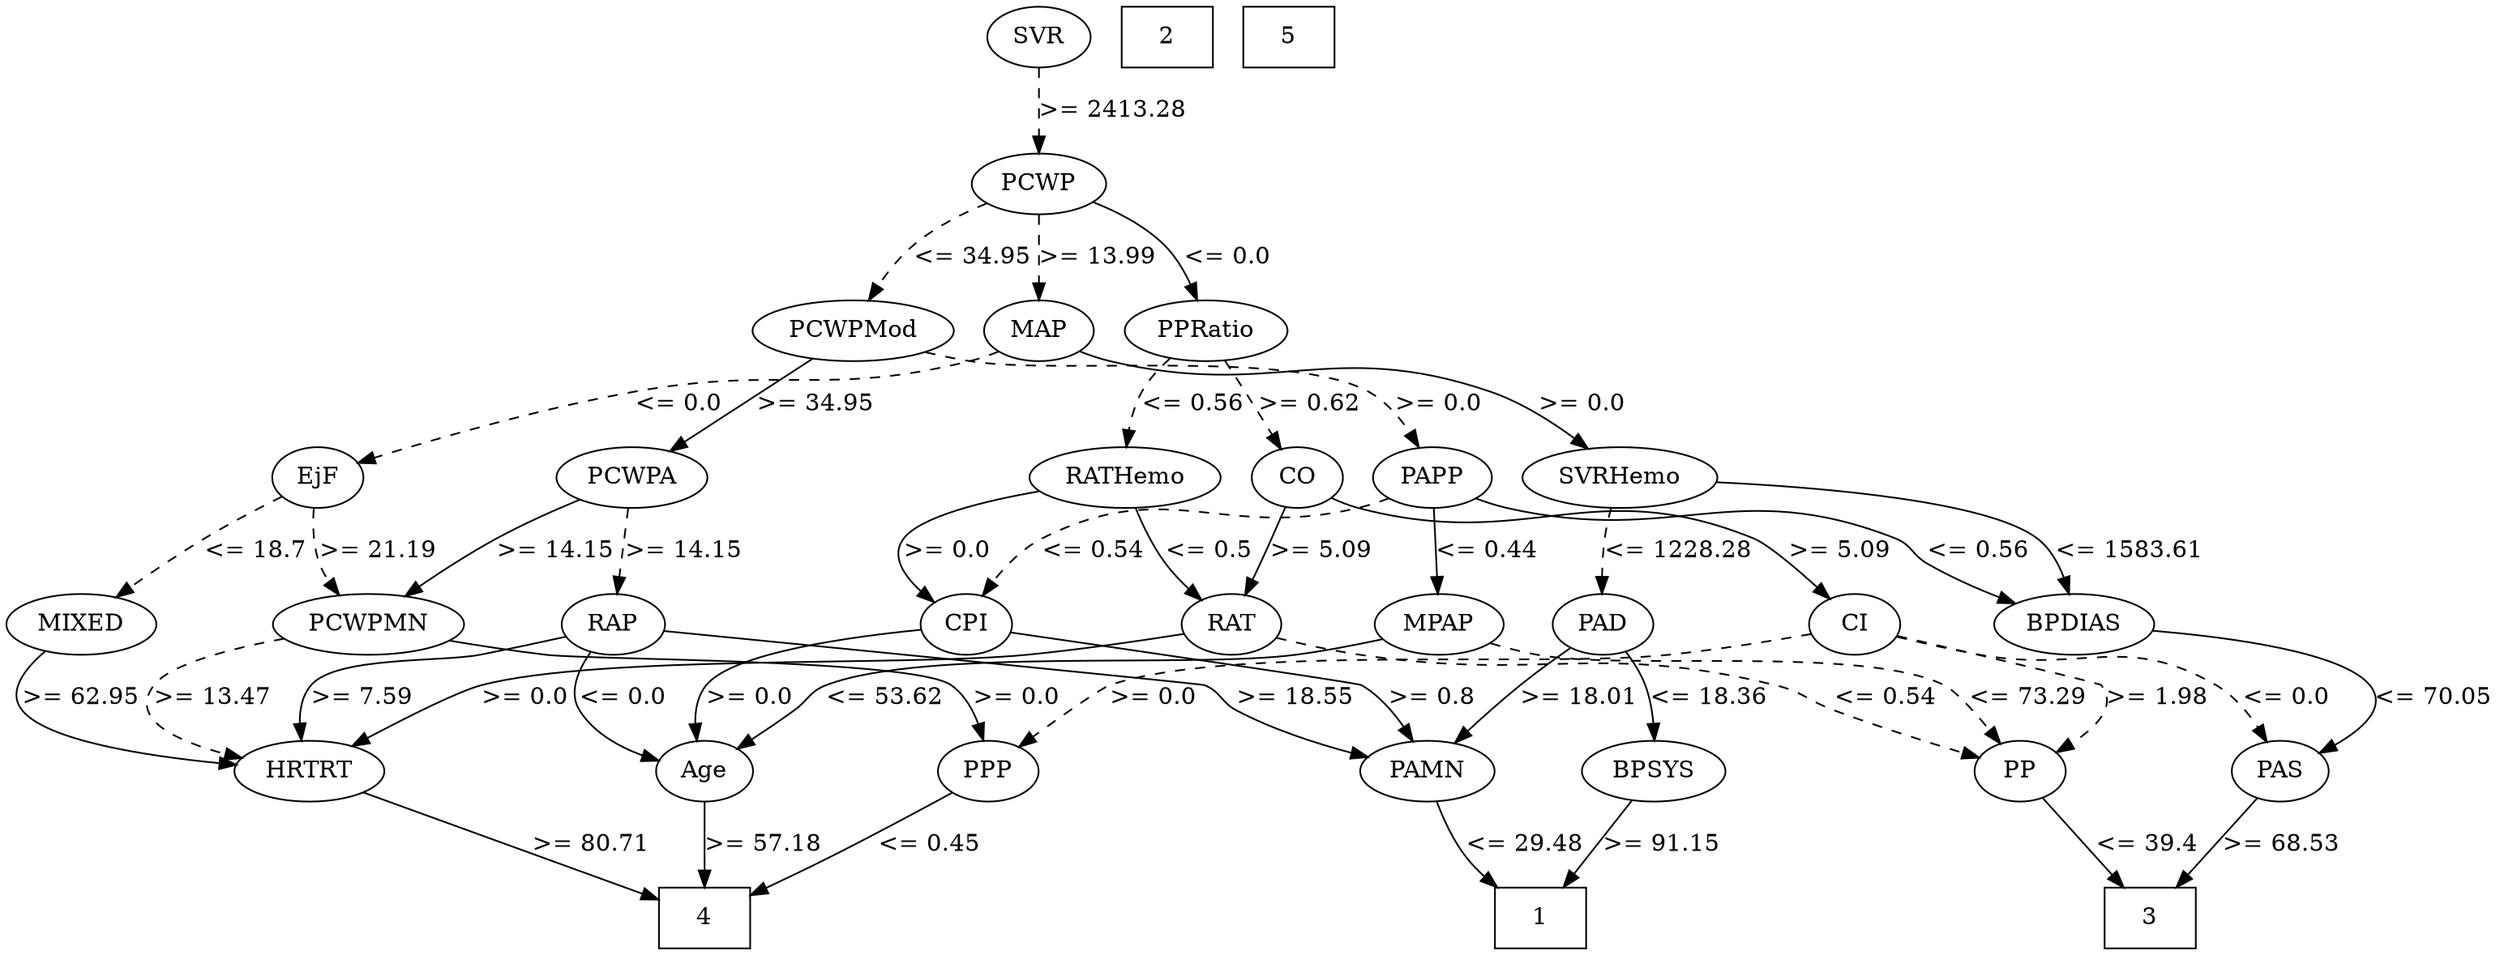 strict digraph G {
	graph [bb="0,0,1176.5,558"];
	node [label="\N"];
	1	[height=0.5,
		pos="729.5,18",
		shape=box,
		width=0.75];
	2	[height=0.5,
		pos="544.5,540",
		shape=box,
		width=0.75];
	3	[height=0.5,
		pos="1028.5,18",
		shape=box,
		width=0.75];
	4	[height=0.5,
		pos="327.5,18",
		shape=box,
		width=0.75];
	5	[height=0.5,
		pos="616.5,540",
		shape=box,
		width=0.75];
	RAP	[height=0.5,
		pos="316.5,192",
		width=0.77778];
	PAMN	[height=0.5,
		pos="671.5,105",
		width=1.0139];
	RAP -> PAMN	[label=">= 18.55",
		lp="608.5,148.5",
		op=">=",
		param=18.55,
		pos="e,641.23,115.42 342.55,185.02 358.85,181.44 380.32,177.01 399.5,174 471.94,162.63 495.65,183.8 563.5,156 573.46,151.92 573.17,146.36 \
582.5,141 597.88,132.16 615.92,124.61 631.73,118.8",
		style=solid];
	HRTRT	[height=0.5,
		pos="137.5,105",
		width=1.1013];
	RAP -> HRTRT	[label=">= 7.59",
		lp="161,148.5",
		op=">=",
		param=7.59,
		pos="e,132.68,123.33 294.08,180.94 287.55,178.34 280.34,175.78 273.5,174 244.21,166.38 158.66,178.57 138.5,156 133.05,149.9 131.48,141.52 \
131.66,133.36",
		style=solid];
	Age	[height=0.5,
		pos="327.5,105",
		width=0.75];
	RAP -> Age	[label="<= 0.0",
		lp="286.5,148.5",
		op="<=",
		param=0.0,
		pos="e,303.27,113.46 294.25,180.88 277.3,171.64 258.3,157.02 267.5,141 273.45,130.65 283.77,123.07 294.19,117.66",
		style=solid];
	PAMN -> 1	[label="<= 29.48",
		lp="723.5,61.5",
		op="<=",
		param=29.48,
		pos="e,712.27,36.045 678.9,87.162 683.62,77.155 690.21,64.425 697.5,54 699.94,50.508 702.7,46.997 705.56,43.619",
		style=solid];
	HRTRT -> 4	[label=">= 80.71",
		lp="270.5,61.5",
		op=">=",
		param=80.71,
		pos="e,300.33,31.156 164.72,91.822 197.88,76.989 254.02,51.874 290.92,35.363",
		style=solid];
	Age -> 4	[label=">= 57.18",
		lp="353.5,61.5",
		op=">=",
		param=57.18,
		pos="e,327.5,36.175 327.5,86.799 327.5,75.163 327.5,59.548 327.5,46.237",
		style=solid];
	PAS	[height=0.5,
		pos="1082.5,105",
		width=0.75];
	PAS -> 3	[label=">= 68.53",
		lp="1084.5,61.5",
		op=">=",
		param=68.53,
		pos="e,1039.4,36.083 1072.3,88.012 1064.6,75.862 1053.8,58.898 1044.9,44.83",
		style=solid];
	PAD	[height=0.5,
		pos="758.5,192",
		width=0.79437];
	PAD -> PAMN	[label=">= 18.01",
		lp="744.5,148.5",
		op=">=",
		param=18.01,
		pos="e,685.52,121.69 741.83,177.05 734.52,170.77 725.94,163.18 718.5,156 709.7,147.51 700.41,137.8 692.43,129.2",
		style=solid];
	BPSYS	[height=0.5,
		pos="785.5,105",
		width=1.0471];
	PAD -> BPSYS	[label="<= 18.36",
		lp="804.5,148.5",
		op="<=",
		param=18.36,
		pos="e,782.62,123.37 766.89,174.56 769.59,168.79 772.42,162.21 774.5,156 776.91,148.78 778.94,140.8 780.58,133.37",
		style=solid];
	BPSYS -> 1	[label=">= 91.15",
		lp="786.5,61.5",
		op=">=",
		param=91.15,
		pos="e,740.84,36.214 774.7,87.611 766.72,75.502 755.7,58.774 746.54,44.868",
		style=solid];
	PCWP	[height=0.5,
		pos="471.5,453",
		width=0.97491];
	PCWPMod	[height=0.5,
		pos="370.5,366",
		width=1.4444];
	PCWP -> PCWPMod	[label="<= 34.95",
		lp="441.5,409.5",
		op="<=",
		param=34.95,
		pos="e,383.63,383.85 448.16,439.4 437.71,433.26 425.51,425.4 415.5,417 406.55,409.49 397.73,400.21 390.29,391.7",
		style=dashed];
	MAP	[height=0.5,
		pos="471.5,366",
		width=0.84854];
	PCWP -> MAP	[label=">= 13.99",
		lp="497.5,409.5",
		op=">=",
		param=13.99,
		pos="e,471.5,384.18 471.5,434.8 471.5,423.16 471.5,407.55 471.5,394.24",
		style=dashed];
	PPRatio	[height=0.5,
		pos="559.5,366",
		width=1.1013];
	PCWP -> PPRatio	[label="<= 0.0",
		lp="558.5,409.5",
		op="<=",
		param=0.0,
		pos="e,551.31,383.63 495.78,439.97 506.3,434 518.29,426.11 527.5,417 534.71,409.87 541.11,400.83 546.25,392.41",
		style=solid];
	PCWPA	[height=0.5,
		pos="320.5,279",
		width=1.1555];
	PCWPMod -> PCWPA	[label=">= 34.95",
		lp="373.5,322.5",
		op=">=",
		param=34.95,
		pos="e,330.36,296.76 360.62,348.21 353.5,336.1 343.75,319.53 335.65,305.76",
		style=solid];
	PAPP	[height=0.5,
		pos="667.5,279",
		width=0.88889];
	PCWPMod -> PAPP	[label=">= 0.0",
		lp="662.5,322.5",
		op=">=",
		param=0.0,
		pos="e,658.42,296.47 408,353.41 415.71,351.35 423.82,349.41 431.5,348 474.08,340.16 587.14,350.08 625.5,330 636.42,324.28 645.64,314.4 \
652.63,304.93",
		style=dashed];
	SVRHemo	[height=0.5,
		pos="767.5,279",
		width=1.3902];
	MAP -> SVRHemo	[label=">= 0.0",
		lp="747.5,322.5",
		op=">=",
		param=0.0,
		pos="e,752.05,296.27 494.17,353.68 499.42,351.47 505.06,349.4 510.5,348 593.93,326.52 623.43,361.8 703.5,330 718.58,324.01 733.03,313.3 \
744.38,303.33",
		style=solid];
	EjF	[height=0.5,
		pos="170.5,279",
		width=0.75];
	MAP -> EjF	[label="<= 0.0",
		lp="319.5,322.5",
		op="<=",
		param=0.0,
		pos="e,192.08,290.07 448.61,354.04 443.1,351.76 437.17,349.57 431.5,348 374.85,332.37 357.42,344.65 300.5,330 265.61,321.02 227.31,305.56 \
201.38,294.2",
		style=dashed];
	CO	[height=0.5,
		pos="590.5,279",
		width=0.75];
	PPRatio -> CO	[label=">= 0.62",
		lp="599,322.5",
		op=">=",
		param=0.62,
		pos="e,584.39,296.76 565.62,348.21 570,336.22 575.97,319.85 580.96,306.16",
		style=dashed];
	RATHemo	[height=0.5,
		pos="495.5,279",
		width=1.375];
	PPRatio -> RATHemo	[label="<= 0.56",
		lp="546,322.5",
		op="<=",
		param=0.56,
		pos="e,503.45,296.96 541.6,349.55 535.46,343.77 528.81,336.91 523.5,330 517.84,322.63 512.58,313.98 508.18,305.96",
		style=dashed];
	PCWPA -> RAP	[label=">= 14.15",
		lp="345.5,235.5",
		op=">=",
		param=14.15,
		pos="e,317.31,210.18 319.69,260.8 319.14,249.16 318.41,233.55 317.78,220.24",
		style=dashed];
	PCWPMN	[height=0.5,
		pos="214.5,192",
		width=1.3902];
	PCWPA -> PCWPMN	[label=">= 14.15",
		lp="288.5,235.5",
		op=">=",
		param=14.15,
		pos="e,228.23,209.38 295,264.55 284.51,258.54 272.51,251 262.5,243 252.86,235.29 243.23,225.73 235.16,217.04",
		style=solid];
	BPDIAS	[height=0.5,
		pos="982.5,192",
		width=1.1735];
	PAPP -> BPDIAS	[label="<= 0.56",
		lp="934,235.5",
		op="<=",
		param=0.56,
		pos="e,953.77,205.48 691.38,266.71 696.9,264.5 702.82,262.42 708.5,261 788.21,241.05 816.28,273.7 892.5,243 902.48,238.98 902.4,233.74 \
911.5,228 921.84,221.47 933.56,215.26 944.46,209.92",
		style=solid];
	CPI	[height=0.5,
		pos="435.5,192",
		width=0.75];
	PAPP -> CPI	[label="<= 0.54",
		lp="493,235.5",
		op="<=",
		param=0.54,
		pos="e,442.7,209.82 643.6,266.79 638.08,264.57 632.17,262.47 626.5,261 558.95,243.46 530.45,278.73 470.5,243 460.94,237.3 453.34,227.87 \
447.69,218.72",
		style=dashed];
	MPAP	[height=0.5,
		pos="667.5,192",
		width=0.97491];
	PAPP -> MPAP	[label="<= 0.44",
		lp="690,235.5",
		op="<=",
		param=0.44,
		pos="e,667.5,210.18 667.5,260.8 667.5,249.16 667.5,233.55 667.5,220.24",
		style=solid];
	PCWPMN -> HRTRT	[label=">= 13.47",
		lp="89.5,148.5",
		op=">=",
		param=13.47,
		pos="e,104.03,114.75 166.67,186.34 127.41,181.41 76.266,172.06 63.5,156 50.528,139.68 71.602,126.71 94.534,118.07",
		style=dashed];
	PPP	[height=0.5,
		pos="463.5,105",
		width=0.75];
	PCWPMN -> PPP	[label=">= 0.0",
		lp="472.5,148.5",
		op=">=",
		param=0.0,
		pos="e,460.51,123.14 252.44,180.09 261.27,177.83 270.67,175.64 279.5,174 315.12,167.4 412.31,177.44 441.5,156 449.16,150.37 454.2,141.48 \
457.49,132.75",
		style=solid];
	PPP -> 4	[label="<= 0.45",
		lp="426,61.5",
		op="<=",
		param=0.45,
		pos="e,354.57,35.92 444.3,92.002 423.34,78.902 389.31,57.632 363.37,41.421",
		style=solid];
	CI	[height=0.5,
		pos="871.5,192",
		width=0.75];
	CO -> CI	[label=">= 5.09",
		lp="866,235.5",
		op=">=",
		param=5.09,
		pos="e,861.24,209.02 610.97,266.83 615.92,264.55 621.3,262.42 626.5,261 711.76,237.78 745.07,281.71 824.5,243 836.55,237.13 847.08,226.76 \
855.11,216.98",
		style=solid];
	RAT	[height=0.5,
		pos="560.5,192",
		width=0.76389];
	CO -> RAT	[label=">= 5.09",
		lp="600,235.5",
		op=">=",
		param=5.09,
		pos="e,566.81,209.7 584.95,261.29 581.68,251.56 577.43,239.06 573.5,228 572.5,225.19 571.44,222.27 570.38,219.36",
		style=solid];
	CI -> PAS	[label="<= 0.0",
		lp="1079.5,148.5",
		op="<=",
		param=0.0,
		pos="e,1074.2,122.67 895.57,183.48 906.46,180.26 919.55,176.63 931.5,174 981.16,163.05 1000.9,182.12 1044.5,156 1054.4,150.06 1062.6,\
140.45 1068.9,131.24",
		style=dashed];
	CI -> PPP	[label=">= 0.0",
		lp="540.5,148.5",
		op=">=",
		param=0.0,
		pos="e,476.04,121.21 846.68,184.34 832.16,180.7 813.41,176.45 796.5,174 735.89,165.2 578.18,179.19 521.5,156 506.85,150 493.27,138.77 \
482.95,128.46",
		style=dashed];
	PP	[height=0.5,
		pos="975.5,105",
		width=0.75];
	CI -> PP	[label=">= 1.98",
		lp="1018,148.5",
		op=">=",
		param=1.98,
		pos="e,987.56,121.17 895.89,184.04 931.13,173.98 992.13,156.5 992.5,156 998.22,148.38 996.5,138.71 992.43,129.91",
		style=dashed];
	RAT -> HRTRT	[label=">= 0.0",
		lp="242.5,148.5",
		op=">=",
		param=0.0,
		pos="e,157.13,120.92 534.92,185.3 517.2,181.55 493.02,176.83 471.5,174 361.93,159.61 329.09,188.61 223.5,156 202.75,149.59 181.64,137.42 \
165.53,126.69",
		style=solid];
	RAT -> PP	[label="<= 0.54",
		lp="891,148.5",
		op="<=",
		param=0.54,
		pos="e,951.04,113.24 584.8,183.35 596.41,179.98 610.56,176.28 623.5,174 716.19,157.68 743.31,179.31 834.5,156 850.5,151.91 853.08,146.91 \
868.5,141 892.5,131.81 920.07,122.82 941.22,116.26",
		style=dashed];
	PP -> 3	[label="<= 39.4",
		lp="1019,61.5",
		op="<=",
		param=39.4,
		pos="e,1010.6,36.19 980.96,87.079 984.59,77.043 989.9,64.31 996.5,54 998.68,50.586 1001.2,47.192 1003.9,43.935",
		style=solid];
	SVRHemo -> PAD	[label="<= 1228.28",
		lp="792,235.5",
		op="<=",
		param=1228.28,
		pos="e,757.98,210.19 762.89,261.03 761.54,255.35 760.23,248.94 759.5,243 758.6,235.7 758.19,227.77 758.04,220.41",
		style=dashed];
	SVRHemo -> BPDIAS	[label="<= 1583.61",
		lp="1004,235.5",
		op="<=",
		param=1583.61,
		pos="e,979.21,210.39 816.32,274.35 865.98,269.74 938.64,260.24 960.5,243 967.78,237.26 972.71,228.61 976.02,220.12",
		style=solid];
	BPDIAS -> PAS	[label="<= 70.05",
		lp="1150.5,148.5",
		op="<=",
		param=70.05,
		pos="e,1102,117.72 1022.7,186.36 1059.3,181.2 1109.4,171.51 1121.5,156 1129.8,145.35 1121.2,133.42 1110,123.89",
		style=solid];
	MIXED	[height=0.5,
		pos="40.5,192",
		width=1.125];
	MIXED -> HRTRT	[label=">= 62.95",
		lp="30.5,148.5",
		op=">=",
		param=62.95,
		pos="e,99.677,110.79 19.126,176.59 6.8159,166.5 -4.5775,152.78 4.5,141 15.003,127.38 55.819,118 89.496,112.41",
		style=solid];
	RATHemo -> RAT	[label="<= 0.5",
		lp="550.5,235.5",
		op="<=",
		param=0.5,
		pos="e,547.57,208.15 507.22,261.12 514.13,251.33 523.13,238.83 531.5,228 534.54,224.07 537.83,219.96 541.08,215.99",
		style=solid];
	RATHemo -> CPI	[label=">= 0.0",
		lp="425.5,235.5",
		op=">=",
		param=0.0,
		pos="e,419.03,206.48 450.31,271.15 433.69,266.21 416.5,257.68 406.5,243 400.21,233.76 404.88,223.1 412.17,214",
		style=solid];
	CPI -> PAMN	[label=">= 0.8",
		lp="672.5,148.5",
		op=">=",
		param=0.8,
		pos="e,664.62,123.12 461.16,185.87 478.92,182.38 503.11,177.73 524.5,174 575.03,165.19 595.37,183.77 638.5,156 647.46,150.23 654.53,141.08 \
659.79,132.17",
		style=solid];
	CPI -> Age	[label=">= 0.0",
		lp="347.5,148.5",
		op=">=",
		param=0.0,
		pos="e,323.25,122.87 409.72,186.11 381.3,180.14 338.27,169.19 328.5,156 323.69,149.5 322.24,141.11 322.36,133.06",
		style=solid];
	EjF -> PCWPMN	[label=">= 21.19",
		lp="197.5,235.5",
		op=">=",
		param=21.19,
		pos="e,188.95,207.89 167.39,260.96 166.37,250.88 166.55,238.14 171.5,228 173.93,223.03 177.43,218.52 181.41,214.52",
		style=dashed];
	EjF -> MIXED	[label="<= 18.7",
		lp="136,235.5",
		op="<=",
		param=18.7,
		pos="e,62.571,207.43 151.87,265.82 130.77,252.02 96.065,229.33 70.998,212.94",
		style=dashed];
	MPAP -> Age	[label="<= 53.62",
		lp="411.5,148.5",
		op="<=",
		param=53.62,
		pos="e,343.02,119.8 637.39,182.61 625.1,179.47 610.71,176.15 597.5,174 504.17,158.8 472.67,192.66 385.5,156 383.33,155.09 365.88,139.94 \
350.67,126.55",
		style=solid];
	MPAP -> PP	[label="<= 73.29",
		lp="960.5,148.5",
		op="<=",
		param=73.29,
		pos="e,959.98,119.79 695.25,180.84 703.3,178.23 712.17,175.7 720.5,174 806.65,156.47 836.56,190.34 917.5,156 919.66,155.08 937.12,139.93 \
952.32,126.55",
		style=dashed];
	SVR	[height=0.5,
		pos="471.5,540",
		width=0.77778];
	SVR -> PCWP	[label=">= 2413.28",
		lp="504,496.5",
		op=">=",
		param=2413.28,
		pos="e,471.5,471.18 471.5,521.8 471.5,510.16 471.5,494.55 471.5,481.24",
		style=dashed];
}
